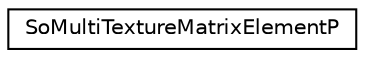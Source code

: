 digraph "Graphical Class Hierarchy"
{
 // LATEX_PDF_SIZE
  edge [fontname="Helvetica",fontsize="10",labelfontname="Helvetica",labelfontsize="10"];
  node [fontname="Helvetica",fontsize="10",shape=record];
  rankdir="LR";
  Node0 [label="SoMultiTextureMatrixElementP",height=0.2,width=0.4,color="black", fillcolor="white", style="filled",URL="$classSoMultiTextureMatrixElementP.html",tooltip=" "];
}
